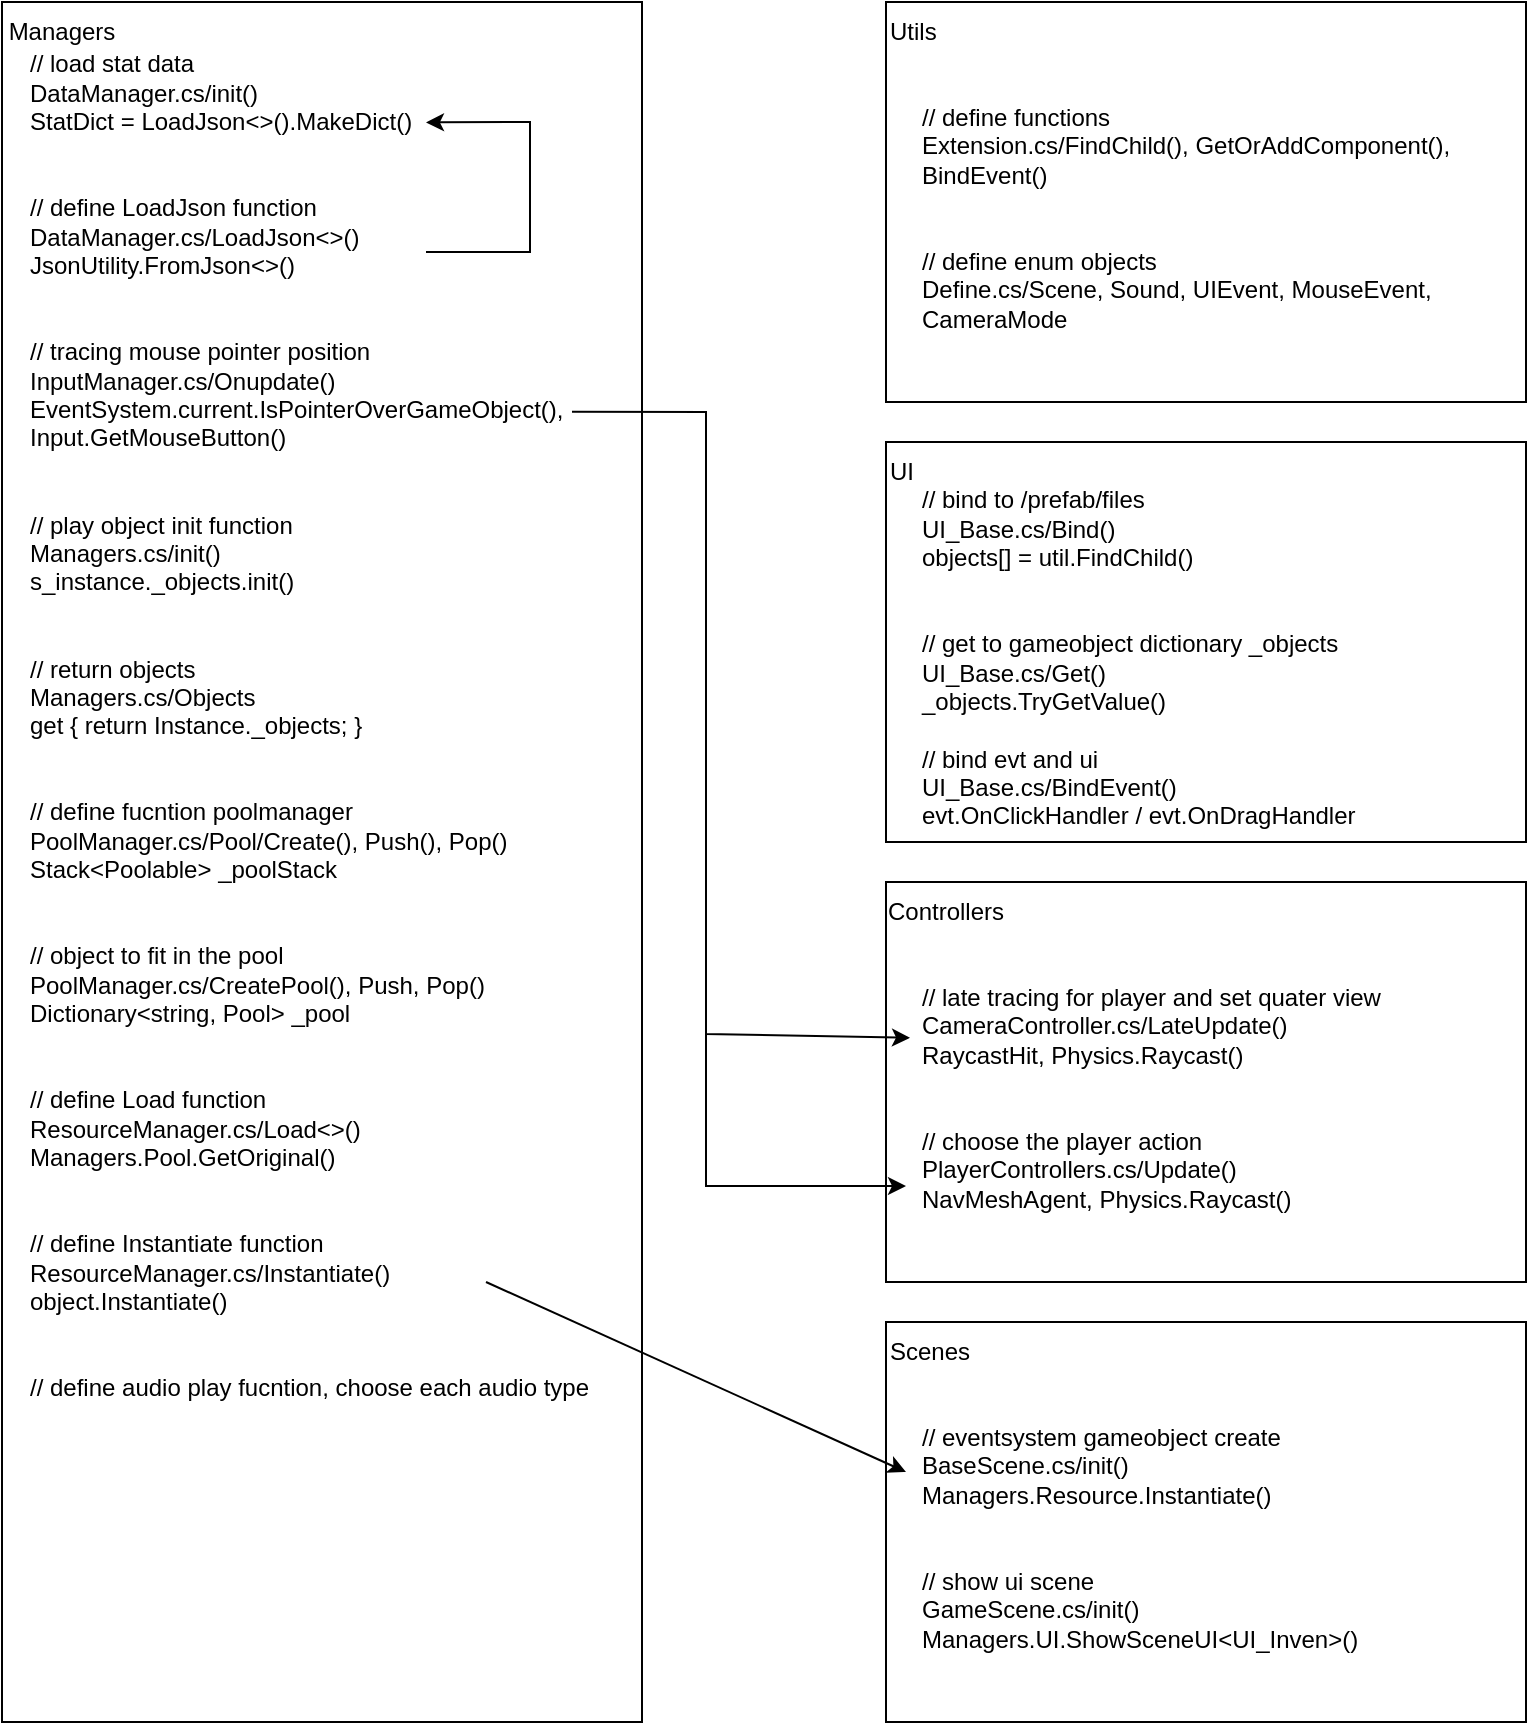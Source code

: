 <mxfile version="22.1.16" type="device">
  <diagram name="페이지-1" id="ntFw3D8m2A2V-B_ZsE0e">
    <mxGraphModel dx="2081" dy="982" grid="1" gridSize="10" guides="1" tooltips="1" connect="1" arrows="1" fold="1" page="1" pageScale="1" pageWidth="827" pageHeight="1169" math="0" shadow="0">
      <root>
        <mxCell id="0" />
        <mxCell id="1" parent="0" />
        <mxCell id="yr34xLRO3NIv9DKQIZ1P-1" value="" style="rounded=0;whiteSpace=wrap;html=1;" parent="1" vertex="1">
          <mxGeometry x="1110" y="1180" width="320" height="200" as="geometry" />
        </mxCell>
        <mxCell id="yr34xLRO3NIv9DKQIZ1P-5" value="Scenes" style="text;strokeColor=none;align=left;fillColor=none;html=1;verticalAlign=middle;whiteSpace=wrap;rounded=0;" parent="1" vertex="1">
          <mxGeometry x="1110" y="1180" width="60" height="30" as="geometry" />
        </mxCell>
        <mxCell id="yr34xLRO3NIv9DKQIZ1P-22" value="" style="rounded=0;whiteSpace=wrap;html=1;" parent="1" vertex="1">
          <mxGeometry x="668" y="520" width="320" height="860" as="geometry" />
        </mxCell>
        <mxCell id="yr34xLRO3NIv9DKQIZ1P-24" value="Managers" style="text;strokeColor=none;align=center;fillColor=none;html=1;verticalAlign=middle;whiteSpace=wrap;rounded=0;" parent="1" vertex="1">
          <mxGeometry x="668" y="520" width="60" height="30" as="geometry" />
        </mxCell>
        <mxCell id="JwKORyj21Hv2mmLw-Tg8-18" value="// eventsystem gameobject create&lt;br&gt;BaseScene.cs/init()&lt;br&gt;Managers.Resource.Instantiate()&lt;br&gt;&lt;br&gt;&lt;br&gt;// show ui scene&lt;br&gt;GameScene.cs/init()&lt;br&gt;Managers.UI.ShowSceneUI&amp;lt;UI_Inven&amp;gt;()" style="text;strokeColor=none;align=left;fillColor=none;html=1;verticalAlign=middle;whiteSpace=wrap;rounded=0;" parent="1" vertex="1">
          <mxGeometry x="1126" y="1210" width="286" height="155" as="geometry" />
        </mxCell>
        <mxCell id="JwKORyj21Hv2mmLw-Tg8-19" value="" style="rounded=0;whiteSpace=wrap;html=1;" parent="1" vertex="1">
          <mxGeometry x="1110" y="740" width="320" height="200" as="geometry" />
        </mxCell>
        <mxCell id="JwKORyj21Hv2mmLw-Tg8-20" value="UI" style="text;strokeColor=none;align=left;fillColor=none;html=1;verticalAlign=middle;whiteSpace=wrap;rounded=0;" parent="1" vertex="1">
          <mxGeometry x="1110" y="740" width="60" height="30" as="geometry" />
        </mxCell>
        <mxCell id="JwKORyj21Hv2mmLw-Tg8-21" value="// bind to /prefab/files&lt;br&gt;UI_Base.cs/Bind()&lt;br&gt;objects[] = util.FindChild()&lt;br&gt;&lt;br&gt;&lt;br&gt;// get to gameobject dictionary _objects&lt;br&gt;UI_Base.cs/Get()&lt;br&gt;_objects.TryGetValue()&lt;br&gt;&lt;br&gt;// bind evt and ui&lt;br&gt;UI_Base.cs/BindEvent()&lt;br&gt;evt.OnClickHandler / evt.OnDragHandler" style="text;strokeColor=none;align=left;fillColor=none;html=1;verticalAlign=middle;whiteSpace=wrap;rounded=0;" parent="1" vertex="1">
          <mxGeometry x="1126" y="770" width="286" height="155" as="geometry" />
        </mxCell>
        <mxCell id="JwKORyj21Hv2mmLw-Tg8-22" value="" style="rounded=0;whiteSpace=wrap;html=1;" parent="1" vertex="1">
          <mxGeometry x="1110" y="960" width="320" height="200" as="geometry" />
        </mxCell>
        <mxCell id="JwKORyj21Hv2mmLw-Tg8-23" value="Controllers" style="text;strokeColor=none;align=center;fillColor=none;html=1;verticalAlign=middle;whiteSpace=wrap;rounded=0;" parent="1" vertex="1">
          <mxGeometry x="1110" y="960" width="60" height="30" as="geometry" />
        </mxCell>
        <mxCell id="JwKORyj21Hv2mmLw-Tg8-24" value="// late tracing for player and set quater view&lt;br&gt;CameraController.cs/LateUpdate()&lt;br&gt;RaycastHit, Physics.Raycast()&lt;br&gt;&lt;br&gt;&lt;br&gt;// choose the player action&lt;br&gt;PlayerControllers.cs/Update()&lt;br&gt;NavMeshAgent, Physics.Raycast()" style="text;strokeColor=none;align=left;fillColor=none;html=1;verticalAlign=middle;whiteSpace=wrap;rounded=0;" parent="1" vertex="1">
          <mxGeometry x="1126" y="990" width="286" height="155" as="geometry" />
        </mxCell>
        <mxCell id="JwKORyj21Hv2mmLw-Tg8-25" value="" style="rounded=0;whiteSpace=wrap;html=1;" parent="1" vertex="1">
          <mxGeometry x="1110" y="520" width="320" height="200" as="geometry" />
        </mxCell>
        <mxCell id="JwKORyj21Hv2mmLw-Tg8-26" value="Utils" style="text;strokeColor=none;align=left;fillColor=none;html=1;verticalAlign=middle;whiteSpace=wrap;rounded=0;" parent="1" vertex="1">
          <mxGeometry x="1110" y="520" width="60" height="30" as="geometry" />
        </mxCell>
        <mxCell id="JwKORyj21Hv2mmLw-Tg8-29" value="// define functions&lt;br&gt;Extension.cs/FindChild(), GetOrAddComponent(), BindEvent()&lt;br&gt;&lt;br&gt;&lt;br&gt;// define enum objects&lt;br&gt;Define.cs/Scene, Sound, UIEvent, MouseEvent, CameraMode" style="text;strokeColor=none;align=left;fillColor=none;html=1;verticalAlign=middle;whiteSpace=wrap;rounded=0;" parent="1" vertex="1">
          <mxGeometry x="1126" y="550" width="286" height="155" as="geometry" />
        </mxCell>
        <mxCell id="JwKORyj21Hv2mmLw-Tg8-39" value="// load stat data&lt;br&gt;DataManager.cs/init()&lt;br&gt;StatDict = LoadJson&amp;lt;&amp;gt;().MakeDict()&lt;br&gt;&lt;br&gt;&lt;br&gt;// define LoadJson function&lt;br&gt;DataManager.cs/LoadJson&amp;lt;&amp;gt;()&lt;br&gt;JsonUtility.FromJson&amp;lt;&amp;gt;()&lt;br&gt;&lt;br&gt;&lt;br&gt;// tracing mouse pointer position&lt;br&gt;InputManager.cs/Onupdate()&lt;br&gt;EventSystem.current.IsPointerOverGameObject(),&lt;br&gt;Input.GetMouseButton()&lt;br&gt;&lt;br&gt;&lt;br&gt;// play object init function&lt;br&gt;Managers.cs/init()&lt;br&gt;s_instance._objects.init()&lt;br&gt;&lt;br&gt;&lt;br&gt;// return objects&lt;br&gt;Managers.cs/Objects&lt;br&gt;get { return Instance._objects; }&lt;br&gt;&lt;br&gt;&lt;br&gt;// define fucntion poolmanager&lt;br&gt;PoolManager.cs/Pool/Create(), Push(), Pop()&lt;br&gt;Stack&amp;lt;Poolable&amp;gt; _poolStack&lt;br&gt;&lt;br&gt;&lt;br&gt;// object to fit in the pool&lt;br&gt;PoolManager.cs/CreatePool(), Push, Pop()&lt;br&gt;Dictionary&amp;lt;string, Pool&amp;gt; _pool&lt;br&gt;&lt;br&gt;&lt;br&gt;// define Load function&lt;br&gt;ResourceManager.cs/Load&amp;lt;&amp;gt;()&lt;br&gt;Managers.Pool.GetOriginal()&lt;br&gt;&lt;br&gt;&lt;br&gt;// define Instantiate function&lt;br&gt;ResourceManager.cs/Instantiate()&lt;br&gt;object.Instantiate()&lt;br&gt;&lt;br&gt;&lt;br&gt;// define audio play fucntion, choose each audio type&lt;br&gt;" style="text;strokeColor=none;align=left;fillColor=none;html=1;verticalAlign=middle;whiteSpace=wrap;rounded=0;" parent="1" vertex="1">
          <mxGeometry x="680" y="727" width="300" height="310" as="geometry" />
        </mxCell>
        <mxCell id="DncAALMruljHTGZVeiKz-7" value="" style="endArrow=classic;html=1;rounded=0;entryX=1;entryY=0.07;entryDx=0;entryDy=0;entryPerimeter=0;" edge="1" parent="1">
          <mxGeometry width="50" height="50" relative="1" as="geometry">
            <mxPoint x="880" y="645" as="sourcePoint" />
            <mxPoint x="880" y="580.2" as="targetPoint" />
            <Array as="points">
              <mxPoint x="932" y="645" />
              <mxPoint x="932" y="580" />
            </Array>
          </mxGeometry>
        </mxCell>
        <mxCell id="DncAALMruljHTGZVeiKz-14" value="" style="endArrow=classic;html=1;rounded=0;" edge="1" parent="1">
          <mxGeometry width="50" height="50" relative="1" as="geometry">
            <mxPoint x="909.999" y="1160" as="sourcePoint" />
            <mxPoint x="1120" y="1255" as="targetPoint" />
          </mxGeometry>
        </mxCell>
        <mxCell id="DncAALMruljHTGZVeiKz-16" value="" style="endArrow=classic;html=1;rounded=0;exitX=0.91;exitY=-0.007;exitDx=0;exitDy=0;exitPerimeter=0;entryX=-0.014;entryY=0.309;entryDx=0;entryDy=0;entryPerimeter=0;" edge="1" parent="1" source="JwKORyj21Hv2mmLw-Tg8-39" target="JwKORyj21Hv2mmLw-Tg8-24">
          <mxGeometry width="50" height="50" relative="1" as="geometry">
            <mxPoint x="1500" y="990" as="sourcePoint" />
            <mxPoint x="1590" y="1150" as="targetPoint" />
            <Array as="points">
              <mxPoint x="1020" y="725" />
              <mxPoint x="1020" y="1036" />
            </Array>
          </mxGeometry>
        </mxCell>
        <mxCell id="DncAALMruljHTGZVeiKz-17" value="" style="endArrow=classic;html=1;rounded=0;" edge="1" parent="1">
          <mxGeometry width="50" height="50" relative="1" as="geometry">
            <mxPoint x="1020" y="1030" as="sourcePoint" />
            <mxPoint x="1120" y="1112" as="targetPoint" />
            <Array as="points">
              <mxPoint x="1020" y="1112" />
            </Array>
          </mxGeometry>
        </mxCell>
      </root>
    </mxGraphModel>
  </diagram>
</mxfile>
